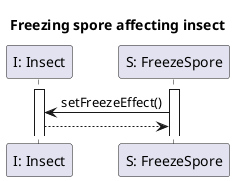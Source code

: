 @startuml InsectSpeedUp

title Freezing spore affecting insect

participant "I: Insect" as I
participant "S: FreezeSpore" as Sp

activate I
activate Sp

Sp -> I : setFreezeEffect()
I --> Sp

@enduml